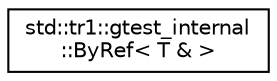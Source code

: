 digraph "クラス階層図"
{
  edge [fontname="Helvetica",fontsize="10",labelfontname="Helvetica",labelfontsize="10"];
  node [fontname="Helvetica",fontsize="10",shape=record];
  rankdir="LR";
  Node0 [label="std::tr1::gtest_internal\l::ByRef\< T & \>",height=0.2,width=0.4,color="black", fillcolor="white", style="filled",URL="$d9/ddf/structstd_1_1tr1_1_1gtest__internal_1_1_by_ref_3_01_t_01_6_01_4.html"];
}
